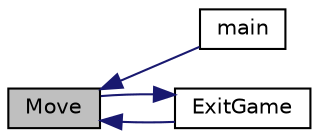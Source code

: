 digraph "Move"
{
  edge [fontname="Helvetica",fontsize="10",labelfontname="Helvetica",labelfontsize="10"];
  node [fontname="Helvetica",fontsize="10",shape=record];
  rankdir="LR";
  Node115 [label="Move",height=0.2,width=0.4,color="black", fillcolor="grey75", style="filled", fontcolor="black"];
  Node115 -> Node116 [dir="back",color="midnightblue",fontsize="10",style="solid"];
  Node116 [label="main",height=0.2,width=0.4,color="black", fillcolor="white", style="filled",URL="$main_8c.html#ae66f6b31b5ad750f1fe042a706a4e3d4"];
  Node115 -> Node117 [dir="back",color="midnightblue",fontsize="10",style="solid"];
  Node117 [label="ExitGame",height=0.2,width=0.4,color="black", fillcolor="white", style="filled",URL="$main_8c.html#a4ae4a6c601765f289ae97678bb8a4d6a"];
  Node117 -> Node115 [dir="back",color="midnightblue",fontsize="10",style="solid"];
}
